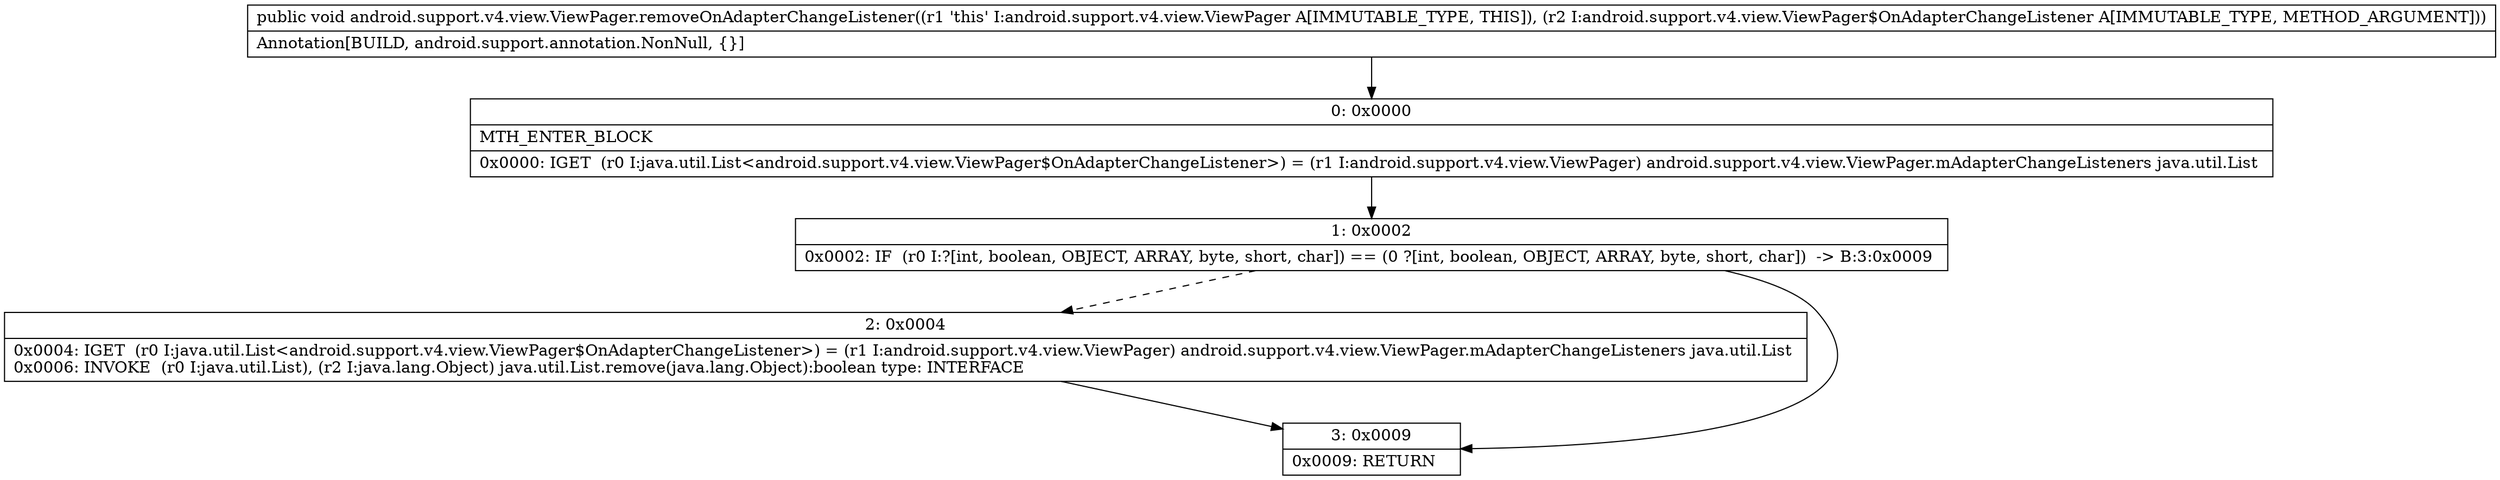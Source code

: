 digraph "CFG forandroid.support.v4.view.ViewPager.removeOnAdapterChangeListener(Landroid\/support\/v4\/view\/ViewPager$OnAdapterChangeListener;)V" {
Node_0 [shape=record,label="{0\:\ 0x0000|MTH_ENTER_BLOCK\l|0x0000: IGET  (r0 I:java.util.List\<android.support.v4.view.ViewPager$OnAdapterChangeListener\>) = (r1 I:android.support.v4.view.ViewPager) android.support.v4.view.ViewPager.mAdapterChangeListeners java.util.List \l}"];
Node_1 [shape=record,label="{1\:\ 0x0002|0x0002: IF  (r0 I:?[int, boolean, OBJECT, ARRAY, byte, short, char]) == (0 ?[int, boolean, OBJECT, ARRAY, byte, short, char])  \-\> B:3:0x0009 \l}"];
Node_2 [shape=record,label="{2\:\ 0x0004|0x0004: IGET  (r0 I:java.util.List\<android.support.v4.view.ViewPager$OnAdapterChangeListener\>) = (r1 I:android.support.v4.view.ViewPager) android.support.v4.view.ViewPager.mAdapterChangeListeners java.util.List \l0x0006: INVOKE  (r0 I:java.util.List), (r2 I:java.lang.Object) java.util.List.remove(java.lang.Object):boolean type: INTERFACE \l}"];
Node_3 [shape=record,label="{3\:\ 0x0009|0x0009: RETURN   \l}"];
MethodNode[shape=record,label="{public void android.support.v4.view.ViewPager.removeOnAdapterChangeListener((r1 'this' I:android.support.v4.view.ViewPager A[IMMUTABLE_TYPE, THIS]), (r2 I:android.support.v4.view.ViewPager$OnAdapterChangeListener A[IMMUTABLE_TYPE, METHOD_ARGUMENT]))  | Annotation[BUILD, android.support.annotation.NonNull, \{\}]\l}"];
MethodNode -> Node_0;
Node_0 -> Node_1;
Node_1 -> Node_2[style=dashed];
Node_1 -> Node_3;
Node_2 -> Node_3;
}

